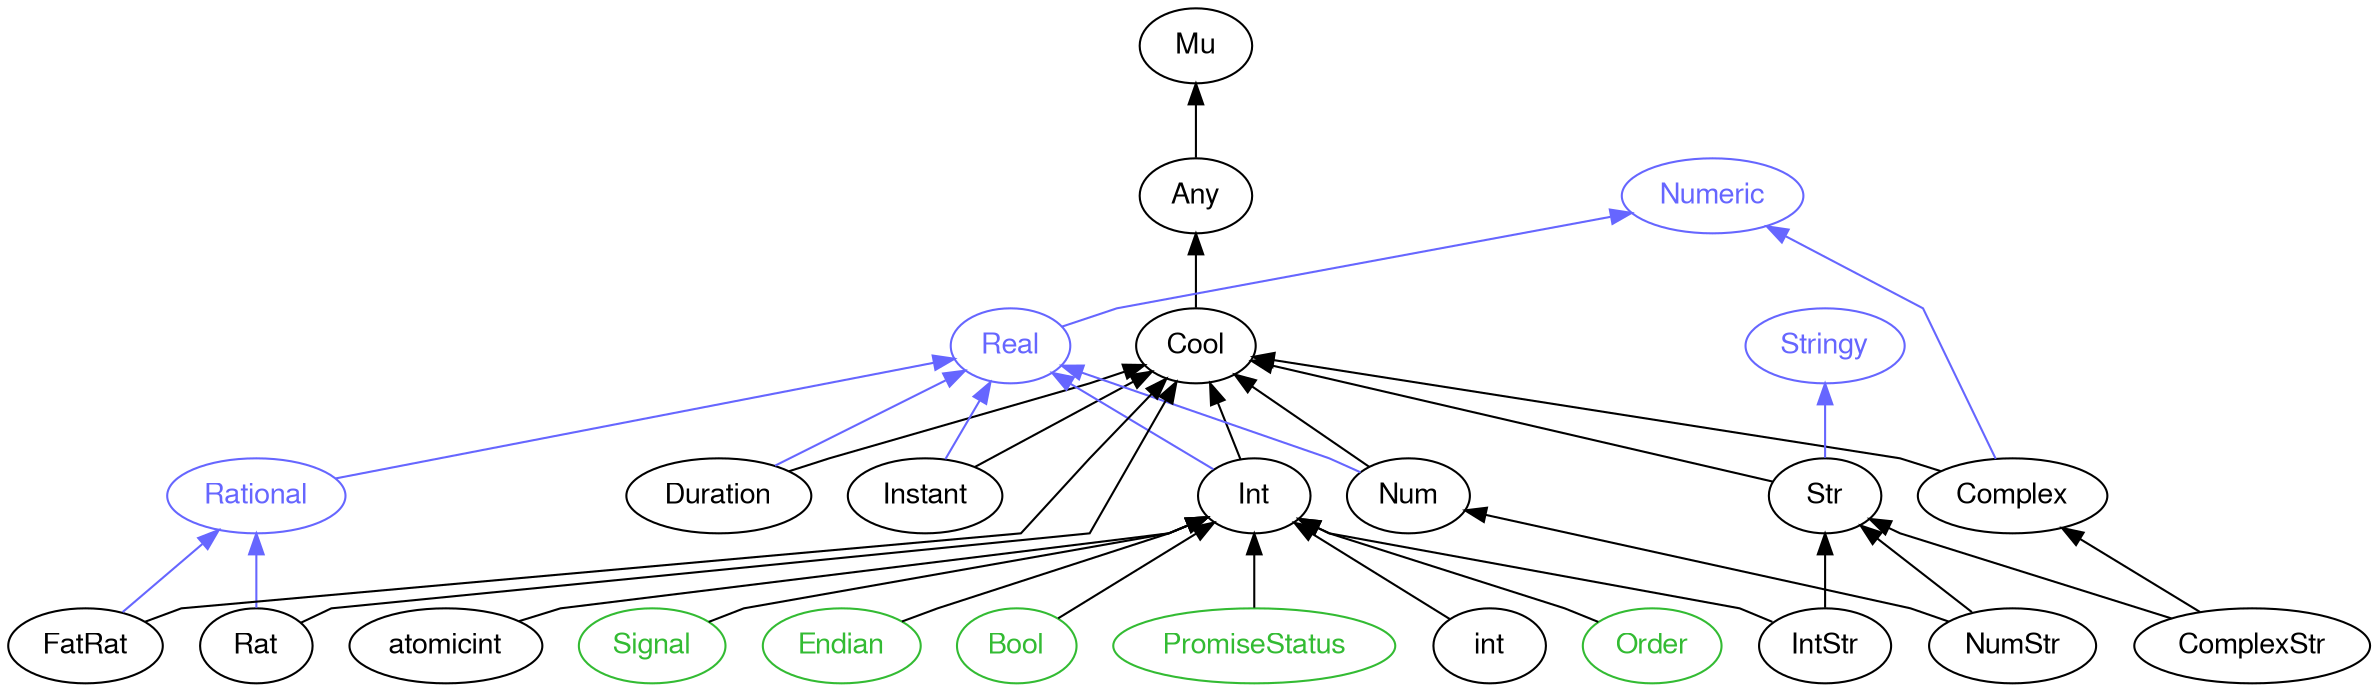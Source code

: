 digraph "perl6-type-graph" {
    rankdir=BT;
    splines=polyline;
    overlap=false; 
    // Types
    "Numeric" [color="#6666FF", fontcolor="#6666FF", href="/type/Numeric", fontname="FreeSans"];
    "Mu" [color="#000000", fontcolor="#000000", href="/type/Mu", fontname="FreeSans"];
    "Any" [color="#000000", fontcolor="#000000", href="/type/Any", fontname="FreeSans"];
    "Cool" [color="#000000", fontcolor="#000000", href="/type/Cool", fontname="FreeSans"];
    "Complex" [color="#000000", fontcolor="#000000", href="/type/Complex", fontname="FreeSans"];
    "Real" [color="#6666FF", fontcolor="#6666FF", href="/type/Real", fontname="FreeSans"];
    "Stringy" [color="#6666FF", fontcolor="#6666FF", href="/type/Stringy", fontname="FreeSans"];
    "Str" [color="#000000", fontcolor="#000000", href="/type/Str", fontname="FreeSans"];
    "ComplexStr" [color="#000000", fontcolor="#000000", href="/type/ComplexStr", fontname="FreeSans"];
    "Duration" [color="#000000", fontcolor="#000000", href="/type/Duration", fontname="FreeSans"];
    "Instant" [color="#000000", fontcolor="#000000", href="/type/Instant", fontname="FreeSans"];
    "Rational" [color="#6666FF", fontcolor="#6666FF", href="/type/Rational", fontname="FreeSans"];
    "Int" [color="#000000", fontcolor="#000000", href="/type/Int", fontname="FreeSans"];
    "Num" [color="#000000", fontcolor="#000000", href="/type/Num", fontname="FreeSans"];
    "int" [color="#000000", fontcolor="#000000", href="/type/int", fontname="FreeSans"];
    "Order" [color="#33BB33", fontcolor="#33BB33", href="/type/Order", fontname="FreeSans"];
    "atomicint" [color="#000000", fontcolor="#000000", href="/type/atomicint", fontname="FreeSans"];
    "Signal" [color="#33BB33", fontcolor="#33BB33", href="/type/Signal", fontname="FreeSans"];
    "Endian" [color="#33BB33", fontcolor="#33BB33", href="/type/Endian", fontname="FreeSans"];
    "IntStr" [color="#000000", fontcolor="#000000", href="/type/IntStr", fontname="FreeSans"];
    "Bool" [color="#33BB33", fontcolor="#33BB33", href="/type/Bool", fontname="FreeSans"];
    "PromiseStatus" [color="#33BB33", fontcolor="#33BB33", href="/type/PromiseStatus", fontname="FreeSans"];
    "NumStr" [color="#000000", fontcolor="#000000", href="/type/NumStr", fontname="FreeSans"];
    "Rat" [color="#000000", fontcolor="#000000", href="/type/Rat", fontname="FreeSans"];
    "FatRat" [color="#000000", fontcolor="#000000", href="/type/FatRat", fontname="FreeSans"];

    // Superclasses
    "Any" -> "Mu" [color="#000000"];
    "Cool" -> "Any" [color="#000000"];
    "Complex" -> "Cool" [color="#000000"];
    "Str" -> "Cool" [color="#000000"];
    "ComplexStr" -> "Complex" [color="#000000"];
    "ComplexStr" -> "Str" [color="#000000"];
    "Duration" -> "Cool" [color="#000000"];
    "Instant" -> "Cool" [color="#000000"];
    "Int" -> "Cool" [color="#000000"];
    "Num" -> "Cool" [color="#000000"];
    "int" -> "Int" [color="#000000"];
    "Order" -> "Int" [color="#000000"];
    "atomicint" -> "Int" [color="#000000"];
    "Signal" -> "Int" [color="#000000"];
    "Endian" -> "Int" [color="#000000"];
    "IntStr" -> "Int" [color="#000000"];
    "IntStr" -> "Str" [color="#000000"];
    "Bool" -> "Int" [color="#000000"];
    "PromiseStatus" -> "Int" [color="#000000"];
    "NumStr" -> "Num" [color="#000000"];
    "NumStr" -> "Str" [color="#000000"];
    "Rat" -> "Cool" [color="#000000"];
    "FatRat" -> "Cool" [color="#000000"];

    // Roles
    "Complex" -> "Numeric" [color="#6666FF"];
    "Real" -> "Numeric" [color="#6666FF"];
    "Str" -> "Stringy" [color="#6666FF"];
    "Duration" -> "Real" [color="#6666FF"];
    "Instant" -> "Real" [color="#6666FF"];
    "Rational" -> "Real" [color="#6666FF"];
    "Int" -> "Real" [color="#6666FF"];
    "Num" -> "Real" [color="#6666FF"];
    "Rat" -> "Rational" [color="#6666FF"];
    "FatRat" -> "Rational" [color="#6666FF"];
}
